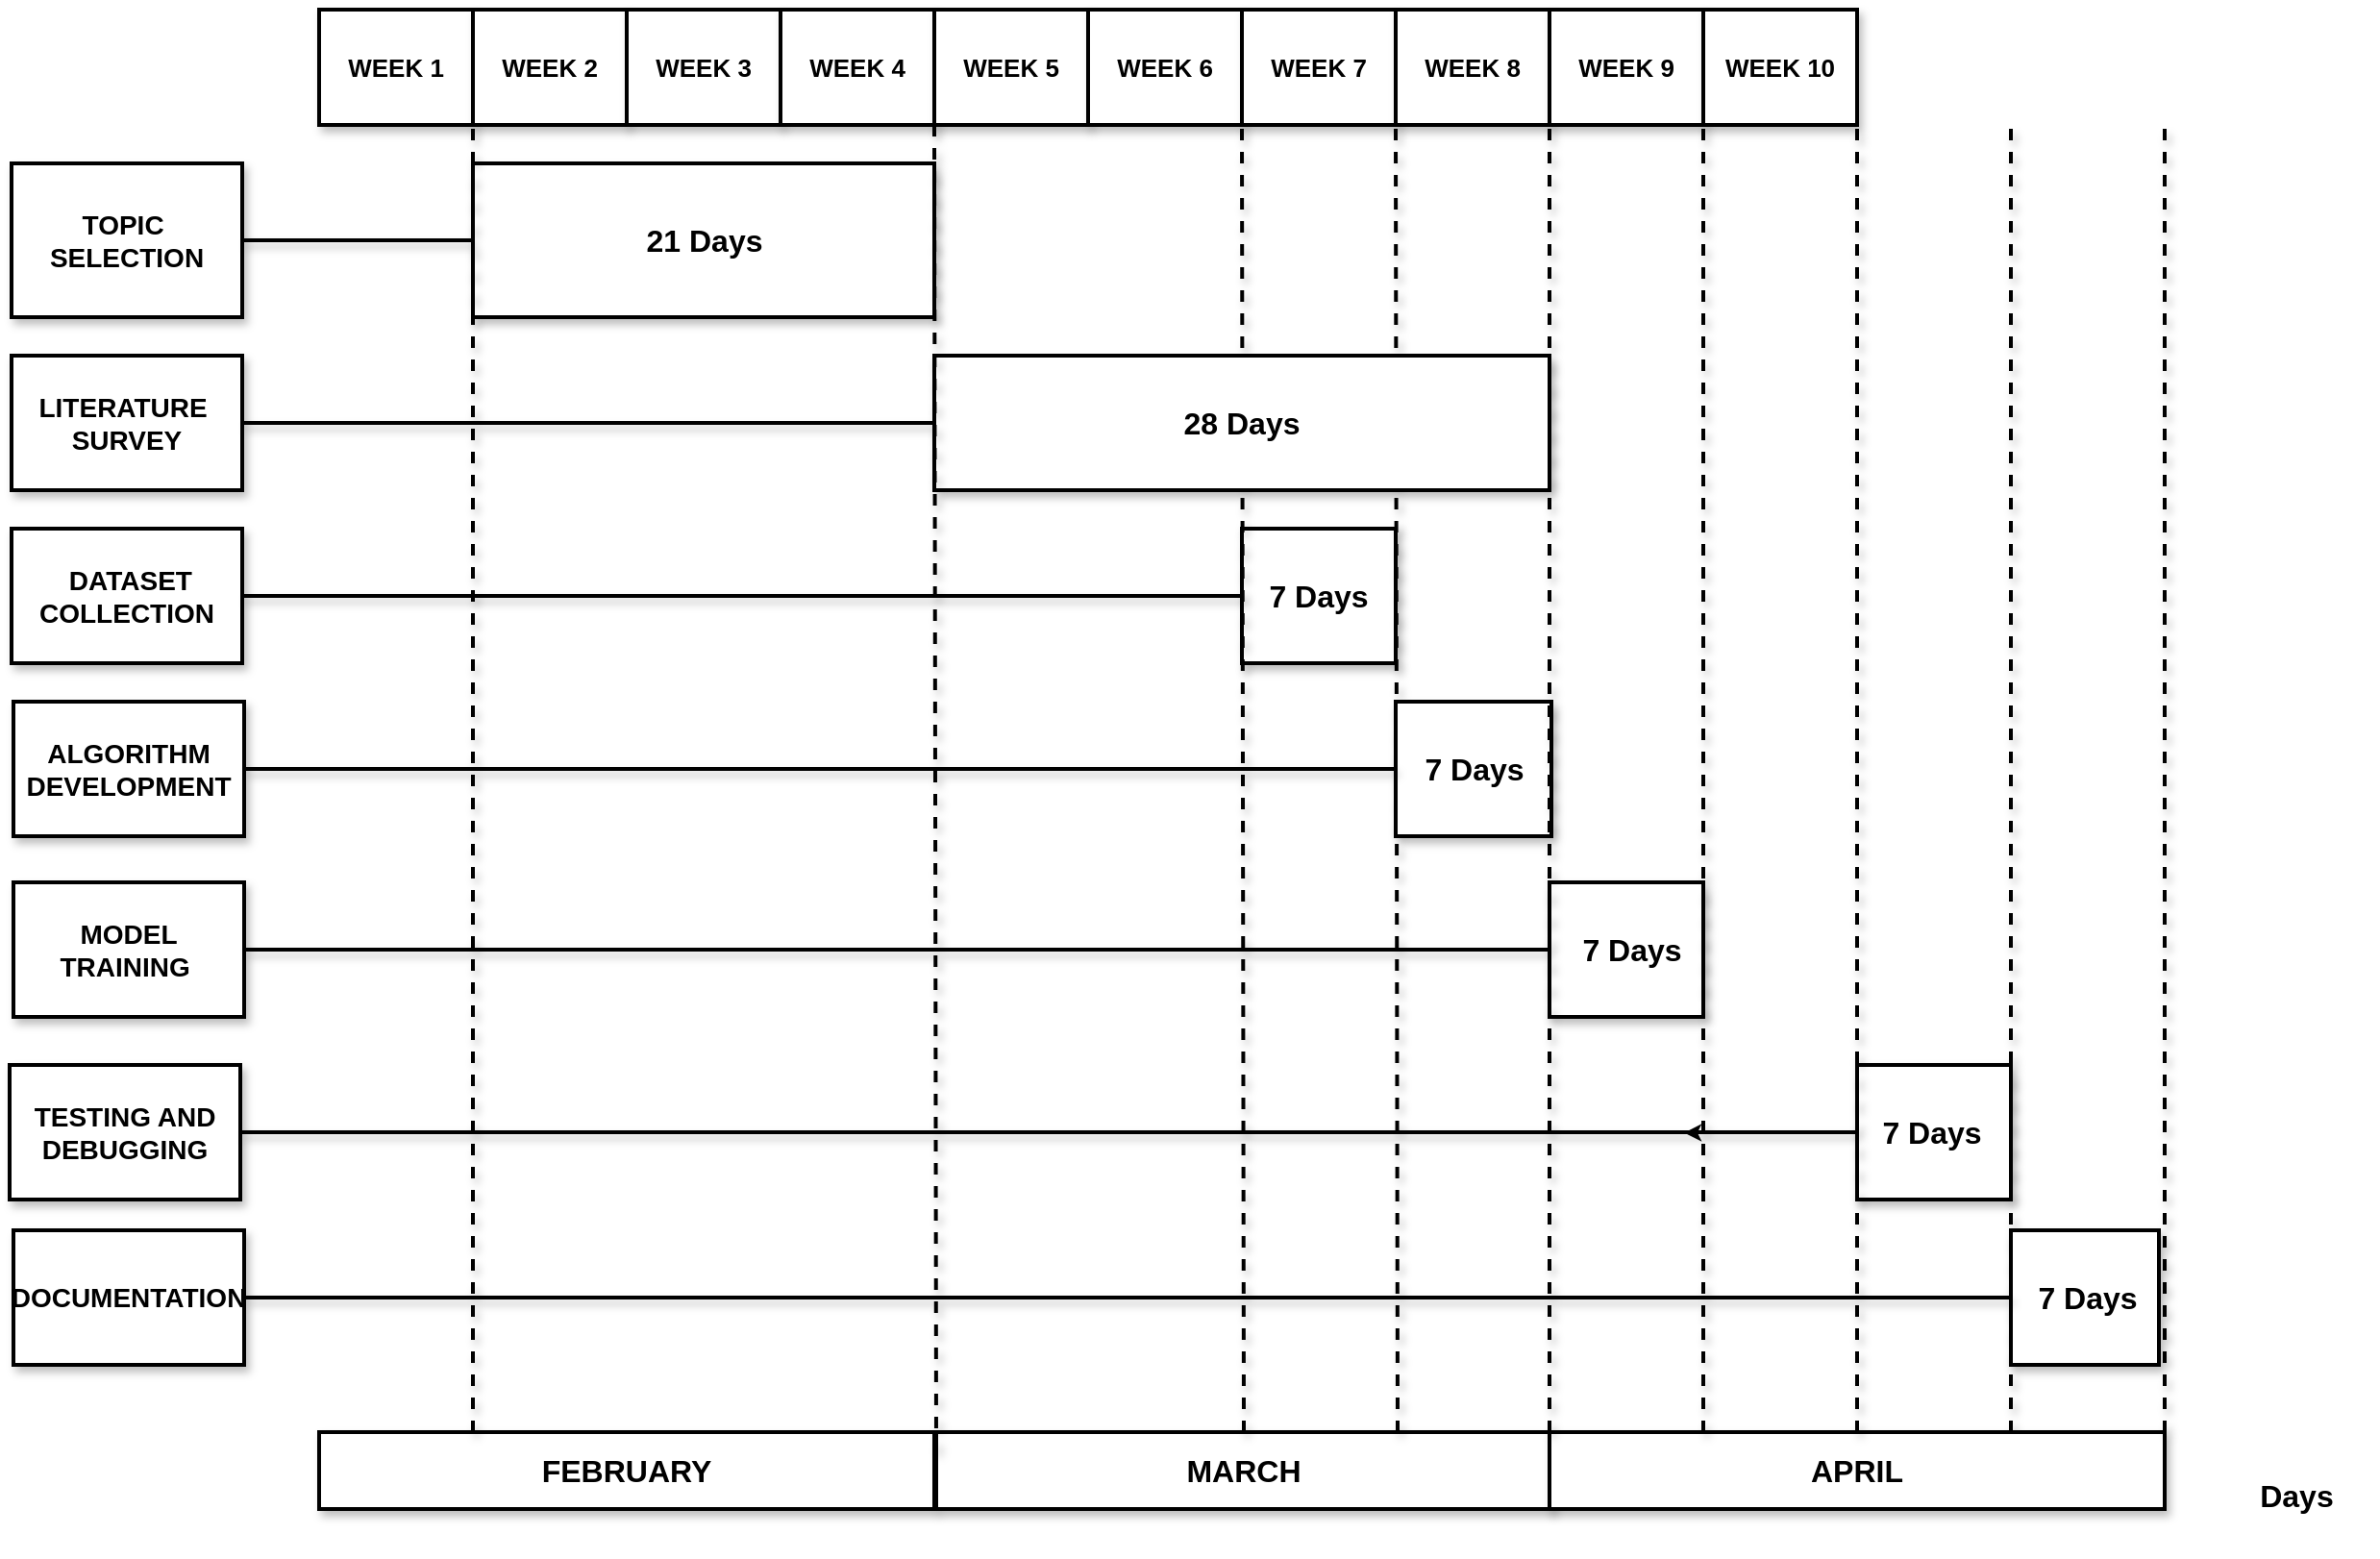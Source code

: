 <mxfile version="24.0.1" type="device" pages="2">
  <diagram name="Page-1" id="XlvtgbyDahoSb3CSAquf">
    <mxGraphModel dx="1050" dy="522" grid="1" gridSize="10" guides="1" tooltips="1" connect="1" arrows="0" fold="1" page="1" pageScale="1" pageWidth="850" pageHeight="1100" math="0" shadow="0">
      <root>
        <mxCell id="0" />
        <mxCell id="1" parent="0" />
        <mxCell id="PKj-x0mrQdb3axZJa0hV-22" value="" style="endArrow=none;dashed=1;html=1;rounded=0;entryX=0;entryY=1;entryDx=0;entryDy=0;fontStyle=1;fontSize=16;shadow=1;strokeWidth=2;exitX=0.75;exitY=0;exitDx=0;exitDy=0;" parent="1" source="nRG68s6rUzyQYK_MIIgg-28" edge="1">
          <mxGeometry width="50" height="50" relative="1" as="geometry">
            <mxPoint x="1080" y="1080" as="sourcePoint" />
            <mxPoint x="1080.0" y="240" as="targetPoint" />
          </mxGeometry>
        </mxCell>
        <mxCell id="nRG68s6rUzyQYK_MIIgg-1" value="" style="rounded=0;whiteSpace=wrap;html=1;fontStyle=1;fontSize=14;shadow=1;strokeWidth=2;" parent="1" vertex="1">
          <mxGeometry x="40" y="260" width="120" height="80" as="geometry" />
        </mxCell>
        <mxCell id="nRG68s6rUzyQYK_MIIgg-2" value="&lt;span style=&quot;font-size: 14px;&quot;&gt;TOPIC&amp;nbsp;&lt;br style=&quot;border-color: var(--border-color); font-size: 14px;&quot;&gt;SELECTION&lt;br style=&quot;font-size: 14px;&quot;&gt;&lt;/span&gt;" style="text;html=1;strokeColor=none;fillColor=none;align=center;verticalAlign=middle;whiteSpace=wrap;rounded=0;fontStyle=1;fontSize=14;shadow=1;strokeWidth=2;" parent="1" vertex="1">
          <mxGeometry x="70" y="285" width="60" height="30" as="geometry" />
        </mxCell>
        <mxCell id="nRG68s6rUzyQYK_MIIgg-3" value="LITERATURE&amp;nbsp;&lt;br style=&quot;border-color: var(--border-color); font-size: 14px;&quot;&gt;SURVEY" style="rounded=0;whiteSpace=wrap;html=1;fontStyle=1;fontSize=14;shadow=1;strokeWidth=2;" parent="1" vertex="1">
          <mxGeometry x="40" y="360" width="120" height="70" as="geometry" />
        </mxCell>
        <mxCell id="nRG68s6rUzyQYK_MIIgg-5" value="&amp;nbsp;DATASET COLLECTION" style="rounded=0;whiteSpace=wrap;html=1;fontStyle=1;fontSize=14;shadow=1;strokeWidth=2;" parent="1" vertex="1">
          <mxGeometry x="40" y="450" width="120" height="70" as="geometry" />
        </mxCell>
        <mxCell id="nRG68s6rUzyQYK_MIIgg-11" value="" style="rounded=0;whiteSpace=wrap;html=1;fontStyle=1;fontSize=16;shadow=1;strokeWidth=2;" parent="1" vertex="1">
          <mxGeometry x="200" y="920" width="320" height="40" as="geometry" />
        </mxCell>
        <mxCell id="nRG68s6rUzyQYK_MIIgg-12" value="" style="rounded=0;whiteSpace=wrap;html=1;fontStyle=1;fontSize=16;shadow=1;strokeWidth=2;" parent="1" vertex="1">
          <mxGeometry x="200" y="180" width="80" height="60" as="geometry" />
        </mxCell>
        <mxCell id="nRG68s6rUzyQYK_MIIgg-15" value="FEBRUARY" style="text;html=1;strokeColor=none;fillColor=none;align=center;verticalAlign=middle;whiteSpace=wrap;rounded=0;fontStyle=1;fontSize=16;shadow=1;strokeWidth=2;" parent="1" vertex="1">
          <mxGeometry x="330" y="925" width="60" height="30" as="geometry" />
        </mxCell>
        <mxCell id="nRG68s6rUzyQYK_MIIgg-16" value="" style="rounded=0;whiteSpace=wrap;html=1;fontStyle=1;fontSize=16;shadow=1;strokeWidth=2;" parent="1" vertex="1">
          <mxGeometry x="280.0" y="180" width="80" height="60" as="geometry" />
        </mxCell>
        <mxCell id="nRG68s6rUzyQYK_MIIgg-17" value="" style="rounded=0;whiteSpace=wrap;html=1;fontStyle=1;fontSize=16;shadow=1;strokeWidth=2;" parent="1" vertex="1">
          <mxGeometry x="360.0" y="180" width="80" height="60" as="geometry" />
        </mxCell>
        <mxCell id="nRG68s6rUzyQYK_MIIgg-18" value="" style="rounded=0;whiteSpace=wrap;html=1;fontStyle=1;fontSize=16;shadow=1;strokeWidth=2;" parent="1" vertex="1">
          <mxGeometry x="440.0" y="180" width="80" height="60" as="geometry" />
        </mxCell>
        <mxCell id="nRG68s6rUzyQYK_MIIgg-19" value="WEEK 1" style="text;html=1;strokeColor=none;fillColor=none;align=center;verticalAlign=middle;whiteSpace=wrap;rounded=0;fontStyle=1;fontSize=13;shadow=1;strokeWidth=2;" parent="1" vertex="1">
          <mxGeometry x="210" y="195" width="60" height="30" as="geometry" />
        </mxCell>
        <mxCell id="nRG68s6rUzyQYK_MIIgg-20" value="WEEK 2" style="text;html=1;strokeColor=none;fillColor=none;align=center;verticalAlign=middle;whiteSpace=wrap;rounded=0;fontStyle=1;fontSize=13;shadow=1;strokeWidth=2;" parent="1" vertex="1">
          <mxGeometry x="290.0" y="195" width="60" height="30" as="geometry" />
        </mxCell>
        <mxCell id="nRG68s6rUzyQYK_MIIgg-21" value="WEEK 3" style="text;html=1;strokeColor=none;fillColor=none;align=center;verticalAlign=middle;whiteSpace=wrap;rounded=0;fontStyle=1;fontSize=13;shadow=1;strokeWidth=2;" parent="1" vertex="1">
          <mxGeometry x="370.0" y="195" width="60" height="30" as="geometry" />
        </mxCell>
        <mxCell id="nRG68s6rUzyQYK_MIIgg-22" value="WEEK 4" style="text;html=1;strokeColor=none;fillColor=none;align=center;verticalAlign=middle;whiteSpace=wrap;rounded=0;fontStyle=1;fontSize=13;shadow=1;strokeWidth=2;" parent="1" vertex="1">
          <mxGeometry x="450.0" y="195" width="60" height="30" as="geometry" />
        </mxCell>
        <mxCell id="nRG68s6rUzyQYK_MIIgg-25" value="" style="rounded=0;whiteSpace=wrap;html=1;fontStyle=1;fontSize=16;shadow=1;strokeWidth=2;" parent="1" vertex="1">
          <mxGeometry x="280" y="260" width="240" height="80" as="geometry" />
        </mxCell>
        <mxCell id="nRG68s6rUzyQYK_MIIgg-26" value="&lt;span style=&quot;font-size: 16px;&quot;&gt;21 Days&lt;/span&gt;" style="text;html=1;strokeColor=none;fillColor=none;align=center;verticalAlign=middle;whiteSpace=wrap;rounded=0;fontStyle=1;fontSize=16;shadow=1;strokeWidth=2;" parent="1" vertex="1">
          <mxGeometry x="360" y="285" width="81" height="30" as="geometry" />
        </mxCell>
        <mxCell id="nRG68s6rUzyQYK_MIIgg-27" value="MARCH" style="rounded=0;whiteSpace=wrap;html=1;fontStyle=1;fontSize=16;shadow=1;strokeWidth=2;" parent="1" vertex="1">
          <mxGeometry x="521" y="920" width="320" height="40" as="geometry" />
        </mxCell>
        <mxCell id="nRG68s6rUzyQYK_MIIgg-28" value="APRIL" style="rounded=0;whiteSpace=wrap;html=1;fontStyle=1;fontSize=16;shadow=1;strokeWidth=2;" parent="1" vertex="1">
          <mxGeometry x="840" y="920" width="320" height="40" as="geometry" />
        </mxCell>
        <mxCell id="nRG68s6rUzyQYK_MIIgg-30" value="" style="rounded=0;whiteSpace=wrap;html=1;fontStyle=1;fontSize=16;shadow=1;strokeWidth=2;" parent="1" vertex="1">
          <mxGeometry x="520" y="180" width="80" height="60" as="geometry" />
        </mxCell>
        <mxCell id="nRG68s6rUzyQYK_MIIgg-31" value="" style="rounded=0;whiteSpace=wrap;html=1;fontStyle=1;fontSize=16;shadow=1;strokeWidth=2;" parent="1" vertex="1">
          <mxGeometry x="600" y="180" width="80" height="60" as="geometry" />
        </mxCell>
        <mxCell id="nRG68s6rUzyQYK_MIIgg-32" value="" style="rounded=0;whiteSpace=wrap;html=1;fontStyle=1;fontSize=16;shadow=1;strokeWidth=2;" parent="1" vertex="1">
          <mxGeometry x="680" y="180" width="80" height="60" as="geometry" />
        </mxCell>
        <mxCell id="nRG68s6rUzyQYK_MIIgg-33" value="" style="rounded=0;whiteSpace=wrap;html=1;fontStyle=1;fontSize=16;shadow=1;strokeWidth=2;" parent="1" vertex="1">
          <mxGeometry x="760" y="180" width="80" height="60" as="geometry" />
        </mxCell>
        <mxCell id="nRG68s6rUzyQYK_MIIgg-34" value="" style="rounded=0;whiteSpace=wrap;html=1;fontStyle=1;fontSize=16;shadow=1;strokeWidth=2;" parent="1" vertex="1">
          <mxGeometry x="840" y="180" width="80" height="60" as="geometry" />
        </mxCell>
        <mxCell id="nRG68s6rUzyQYK_MIIgg-35" value="" style="rounded=0;whiteSpace=wrap;html=1;fontStyle=1;fontSize=16;shadow=1;strokeWidth=2;" parent="1" vertex="1">
          <mxGeometry x="920" y="180" width="80" height="60" as="geometry" />
        </mxCell>
        <mxCell id="nRG68s6rUzyQYK_MIIgg-46" value="" style="rounded=0;whiteSpace=wrap;html=1;fontStyle=1;fontSize=16;shadow=1;strokeWidth=2;" parent="1" vertex="1">
          <mxGeometry x="680" y="450" width="80" height="70" as="geometry" />
        </mxCell>
        <mxCell id="nRG68s6rUzyQYK_MIIgg-48" value="WEEK 5" style="text;html=1;strokeColor=none;fillColor=none;align=center;verticalAlign=middle;whiteSpace=wrap;rounded=0;fontStyle=1;fontSize=13;shadow=1;strokeWidth=2;" parent="1" vertex="1">
          <mxGeometry x="530.0" y="195" width="60" height="30" as="geometry" />
        </mxCell>
        <mxCell id="nRG68s6rUzyQYK_MIIgg-49" value="WEEK 6" style="text;html=1;strokeColor=none;fillColor=none;align=center;verticalAlign=middle;whiteSpace=wrap;rounded=0;fontStyle=1;fontSize=13;shadow=1;strokeWidth=2;" parent="1" vertex="1">
          <mxGeometry x="610.0" y="195" width="60" height="30" as="geometry" />
        </mxCell>
        <mxCell id="nRG68s6rUzyQYK_MIIgg-50" value="WEEK 7" style="text;html=1;strokeColor=none;fillColor=none;align=center;verticalAlign=middle;whiteSpace=wrap;rounded=0;fontStyle=1;fontSize=13;shadow=1;strokeWidth=2;" parent="1" vertex="1">
          <mxGeometry x="690.0" y="195" width="60" height="30" as="geometry" />
        </mxCell>
        <mxCell id="nRG68s6rUzyQYK_MIIgg-51" value="WEEK 8" style="text;html=1;strokeColor=none;fillColor=none;align=center;verticalAlign=middle;whiteSpace=wrap;rounded=0;fontStyle=1;fontSize=13;shadow=1;strokeWidth=2;" parent="1" vertex="1">
          <mxGeometry x="770.0" y="195" width="60" height="30" as="geometry" />
        </mxCell>
        <mxCell id="nRG68s6rUzyQYK_MIIgg-52" value="WEEK 9" style="text;html=1;strokeColor=none;fillColor=none;align=center;verticalAlign=middle;whiteSpace=wrap;rounded=0;fontStyle=1;fontSize=13;shadow=1;strokeWidth=2;" parent="1" vertex="1">
          <mxGeometry x="850.0" y="195" width="60" height="30" as="geometry" />
        </mxCell>
        <mxCell id="nRG68s6rUzyQYK_MIIgg-53" value="WEEK 10" style="text;html=1;strokeColor=none;fillColor=none;align=center;verticalAlign=middle;whiteSpace=wrap;rounded=0;fontStyle=1;fontSize=13;shadow=1;strokeWidth=2;" parent="1" vertex="1">
          <mxGeometry x="930.0" y="195" width="60" height="30" as="geometry" />
        </mxCell>
        <mxCell id="nRG68s6rUzyQYK_MIIgg-66" value="" style="endArrow=none;dashed=1;html=1;rounded=0;entryX=0;entryY=1;entryDx=0;entryDy=0;fontStyle=1;fontSize=16;shadow=1;exitX=0.75;exitY=0;exitDx=0;exitDy=0;strokeWidth=2;" parent="1" source="nRG68s6rUzyQYK_MIIgg-27" edge="1">
          <mxGeometry width="50" height="50" relative="1" as="geometry">
            <mxPoint x="760" y="560" as="sourcePoint" />
            <mxPoint x="760" y="240" as="targetPoint" />
          </mxGeometry>
        </mxCell>
        <mxCell id="nRG68s6rUzyQYK_MIIgg-69" value="" style="endArrow=none;html=1;rounded=0;exitX=1;exitY=0.5;exitDx=0;exitDy=0;entryX=0;entryY=0.5;entryDx=0;entryDy=0;fontStyle=1;fontSize=16;shadow=1;strokeWidth=2;" parent="1" source="nRG68s6rUzyQYK_MIIgg-1" target="nRG68s6rUzyQYK_MIIgg-25" edge="1">
          <mxGeometry width="50" height="50" relative="1" as="geometry">
            <mxPoint x="740" y="580" as="sourcePoint" />
            <mxPoint x="790" y="530" as="targetPoint" />
          </mxGeometry>
        </mxCell>
        <mxCell id="nRG68s6rUzyQYK_MIIgg-70" value="" style="endArrow=none;html=1;rounded=0;exitX=1;exitY=0.5;exitDx=0;exitDy=0;entryX=0;entryY=0.5;entryDx=0;entryDy=0;fontStyle=1;fontSize=16;shadow=1;strokeWidth=2;" parent="1" source="nRG68s6rUzyQYK_MIIgg-3" target="nRG68s6rUzyQYK_MIIgg-45" edge="1">
          <mxGeometry width="50" height="50" relative="1" as="geometry">
            <mxPoint x="740" y="580" as="sourcePoint" />
            <mxPoint x="790" y="530" as="targetPoint" />
          </mxGeometry>
        </mxCell>
        <mxCell id="nRG68s6rUzyQYK_MIIgg-71" value="" style="endArrow=none;html=1;rounded=0;exitX=1;exitY=0.5;exitDx=0;exitDy=0;fontStyle=1;fontSize=16;shadow=1;strokeWidth=2;" parent="1" source="nRG68s6rUzyQYK_MIIgg-5" target="nRG68s6rUzyQYK_MIIgg-46" edge="1">
          <mxGeometry width="50" height="50" relative="1" as="geometry">
            <mxPoint x="380" y="630" as="sourcePoint" />
            <mxPoint x="430" y="580" as="targetPoint" />
          </mxGeometry>
        </mxCell>
        <mxCell id="nRG68s6rUzyQYK_MIIgg-78" value="&lt;span style=&quot;font-size: 16px;&quot;&gt;21 Days&lt;/span&gt;" style="text;html=1;strokeColor=none;fillColor=none;align=center;verticalAlign=middle;whiteSpace=wrap;rounded=0;fontStyle=1;fontSize=16;shadow=1;strokeWidth=2;" parent="1" vertex="1">
          <mxGeometry x="641.5" y="370" width="77" height="50" as="geometry" />
        </mxCell>
        <mxCell id="nRG68s6rUzyQYK_MIIgg-79" value="&lt;span style=&quot;font-size: 16px;&quot;&gt;7 Days&lt;/span&gt;" style="text;html=1;strokeColor=none;fillColor=none;align=center;verticalAlign=middle;whiteSpace=wrap;rounded=0;fontStyle=1;fontSize=16;shadow=1;strokeWidth=2;" parent="1" vertex="1">
          <mxGeometry x="674.5" y="470" width="90" height="30" as="geometry" />
        </mxCell>
        <mxCell id="nRG68s6rUzyQYK_MIIgg-92" value="" style="endArrow=none;dashed=1;html=1;rounded=0;entryX=0;entryY=1;entryDx=0;entryDy=0;fontStyle=1;fontSize=16;shadow=1;strokeWidth=2;" parent="1" edge="1">
          <mxGeometry width="50" height="50" relative="1" as="geometry">
            <mxPoint x="1160" y="920" as="sourcePoint" />
            <mxPoint x="1160" y="240" as="targetPoint" />
          </mxGeometry>
        </mxCell>
        <mxCell id="nRG68s6rUzyQYK_MIIgg-93" value="" style="endArrow=none;dashed=1;html=1;rounded=0;entryX=0;entryY=1;entryDx=0;entryDy=0;fontStyle=1;fontSize=16;shadow=1;exitX=0.25;exitY=0;exitDx=0;exitDy=0;strokeWidth=2;" parent="1" source="nRG68s6rUzyQYK_MIIgg-11" edge="1">
          <mxGeometry width="50" height="50" relative="1" as="geometry">
            <mxPoint x="280" y="560" as="sourcePoint" />
            <mxPoint x="280" y="240" as="targetPoint" />
          </mxGeometry>
        </mxCell>
        <mxCell id="bfoRQ5PlQPEFTZ_pfbjN-5" value="ALGORITHM&lt;br&gt;DEVELOPMENT" style="rounded=0;whiteSpace=wrap;html=1;fontStyle=1;fontSize=14;shadow=1;strokeWidth=2;" parent="1" vertex="1">
          <mxGeometry x="41" y="540" width="120" height="70" as="geometry" />
        </mxCell>
        <mxCell id="bfoRQ5PlQPEFTZ_pfbjN-6" value="" style="rounded=0;whiteSpace=wrap;html=1;fontStyle=1;fontSize=16;shadow=1;strokeWidth=2;" parent="1" vertex="1">
          <mxGeometry x="760" y="540" width="81" height="70" as="geometry" />
        </mxCell>
        <mxCell id="bfoRQ5PlQPEFTZ_pfbjN-7" value="" style="endArrow=none;html=1;rounded=0;exitX=1;exitY=0.5;exitDx=0;exitDy=0;fontStyle=1;fontSize=16;shadow=1;strokeWidth=2;" parent="1" source="bfoRQ5PlQPEFTZ_pfbjN-5" target="bfoRQ5PlQPEFTZ_pfbjN-6" edge="1">
          <mxGeometry width="50" height="50" relative="1" as="geometry">
            <mxPoint x="381" y="720" as="sourcePoint" />
            <mxPoint x="431" y="670" as="targetPoint" />
          </mxGeometry>
        </mxCell>
        <mxCell id="bfoRQ5PlQPEFTZ_pfbjN-8" value="&lt;span style=&quot;font-size: 16px;&quot;&gt;7 Days&lt;/span&gt;" style="text;html=1;strokeColor=none;fillColor=none;align=center;verticalAlign=middle;whiteSpace=wrap;rounded=0;fontStyle=1;fontSize=16;shadow=1;strokeWidth=2;" parent="1" vertex="1">
          <mxGeometry x="755.5" y="560" width="90" height="30" as="geometry" />
        </mxCell>
        <mxCell id="bfoRQ5PlQPEFTZ_pfbjN-9" value="MODEL&lt;br&gt;TRAINING&amp;nbsp;" style="rounded=0;whiteSpace=wrap;html=1;fontStyle=1;fontSize=14;shadow=1;strokeWidth=2;" parent="1" vertex="1">
          <mxGeometry x="41" y="634" width="120" height="70" as="geometry" />
        </mxCell>
        <mxCell id="bfoRQ5PlQPEFTZ_pfbjN-10" value="" style="rounded=0;whiteSpace=wrap;html=1;fontStyle=1;fontSize=16;shadow=1;strokeWidth=2;" parent="1" vertex="1">
          <mxGeometry x="840" y="634" width="80" height="70" as="geometry" />
        </mxCell>
        <mxCell id="bfoRQ5PlQPEFTZ_pfbjN-11" value="" style="endArrow=none;html=1;rounded=0;exitX=1;exitY=0.5;exitDx=0;exitDy=0;fontStyle=1;fontSize=16;shadow=1;strokeWidth=2;" parent="1" source="bfoRQ5PlQPEFTZ_pfbjN-9" target="bfoRQ5PlQPEFTZ_pfbjN-10" edge="1">
          <mxGeometry width="50" height="50" relative="1" as="geometry">
            <mxPoint x="381" y="814" as="sourcePoint" />
            <mxPoint x="431" y="764" as="targetPoint" />
          </mxGeometry>
        </mxCell>
        <mxCell id="bfoRQ5PlQPEFTZ_pfbjN-12" value="&lt;span style=&quot;font-size: 16px;&quot;&gt;7 Days&lt;/span&gt;" style="text;html=1;strokeColor=none;fillColor=none;align=center;verticalAlign=middle;whiteSpace=wrap;rounded=0;fontStyle=1;fontSize=16;shadow=1;strokeWidth=2;" parent="1" vertex="1">
          <mxGeometry x="837.5" y="654" width="90" height="30" as="geometry" />
        </mxCell>
        <mxCell id="PKj-x0mrQdb3axZJa0hV-1" value="" style="endArrow=none;dashed=1;html=1;rounded=0;entryX=1;entryY=1;entryDx=0;entryDy=0;fontStyle=1;fontSize=16;shadow=1;exitX=0;exitY=0;exitDx=0;exitDy=0;strokeWidth=2;" parent="1" source="nRG68s6rUzyQYK_MIIgg-28" target="nRG68s6rUzyQYK_MIIgg-33" edge="1">
          <mxGeometry width="50" height="50" relative="1" as="geometry">
            <mxPoint x="770" y="791" as="sourcePoint" />
            <mxPoint x="770" y="250" as="targetPoint" />
          </mxGeometry>
        </mxCell>
        <mxCell id="PKj-x0mrQdb3axZJa0hV-2" value="" style="endArrow=none;dashed=1;html=1;rounded=0;fontStyle=1;fontSize=16;shadow=1;exitX=0.5;exitY=0;exitDx=0;exitDy=0;strokeWidth=2;" parent="1" source="nRG68s6rUzyQYK_MIIgg-27" edge="1">
          <mxGeometry width="50" height="50" relative="1" as="geometry">
            <mxPoint x="770" y="791" as="sourcePoint" />
            <mxPoint x="680" y="240" as="targetPoint" />
          </mxGeometry>
        </mxCell>
        <mxCell id="PKj-x0mrQdb3axZJa0hV-6" value="&lt;span style=&quot;font-size: 16px;&quot;&gt;&amp;nbsp;Days&lt;/span&gt;" style="text;html=1;strokeColor=none;fillColor=none;align=center;verticalAlign=middle;whiteSpace=wrap;rounded=0;fontStyle=1;fontSize=16;shadow=1;strokeWidth=2;" parent="1" vertex="1">
          <mxGeometry x="1188" y="928" width="77" height="50" as="geometry" />
        </mxCell>
        <mxCell id="PKj-x0mrQdb3axZJa0hV-7" value="TESTING AND DEBUGGING" style="rounded=0;whiteSpace=wrap;html=1;fontStyle=1;fontSize=14;shadow=1;strokeWidth=2;" parent="1" vertex="1">
          <mxGeometry x="39" y="729" width="120" height="70" as="geometry" />
        </mxCell>
        <mxCell id="PKj-x0mrQdb3axZJa0hV-8" value="" style="rounded=0;whiteSpace=wrap;html=1;fontStyle=1;fontSize=16;shadow=1;strokeWidth=2;" parent="1" vertex="1">
          <mxGeometry x="1000" y="729" width="80" height="70" as="geometry" />
        </mxCell>
        <mxCell id="PKj-x0mrQdb3axZJa0hV-9" value="" style="endArrow=none;html=1;rounded=0;exitX=1;exitY=0.5;exitDx=0;exitDy=0;fontStyle=1;fontSize=16;shadow=1;strokeWidth=2;" parent="1" source="PKj-x0mrQdb3axZJa0hV-7" target="PKj-x0mrQdb3axZJa0hV-8" edge="1">
          <mxGeometry width="50" height="50" relative="1" as="geometry">
            <mxPoint x="379" y="909" as="sourcePoint" />
            <mxPoint x="429" y="859" as="targetPoint" />
          </mxGeometry>
        </mxCell>
        <mxCell id="2OuSJLI_iLWcQQiQH4mn-1" style="edgeStyle=orthogonalEdgeStyle;rounded=0;orthogonalLoop=1;jettySize=auto;html=1;exitX=0;exitY=0.5;exitDx=0;exitDy=0;" parent="1" source="PKj-x0mrQdb3axZJa0hV-10" edge="1">
          <mxGeometry relative="1" as="geometry">
            <mxPoint x="910" y="764.308" as="targetPoint" />
          </mxGeometry>
        </mxCell>
        <mxCell id="PKj-x0mrQdb3axZJa0hV-10" value="&lt;span style=&quot;font-size: 16px;&quot;&gt;7 Days&lt;/span&gt;" style="text;html=1;strokeColor=none;fillColor=none;align=center;verticalAlign=middle;whiteSpace=wrap;rounded=0;fontStyle=1;fontSize=16;shadow=1;strokeWidth=2;" parent="1" vertex="1">
          <mxGeometry x="993.5" y="749" width="90" height="30" as="geometry" />
        </mxCell>
        <mxCell id="PKj-x0mrQdb3axZJa0hV-11" value="DOCUMENTATION" style="rounded=0;whiteSpace=wrap;html=1;fontStyle=1;fontSize=14;shadow=1;strokeWidth=2;" parent="1" vertex="1">
          <mxGeometry x="41" y="815" width="120" height="70" as="geometry" />
        </mxCell>
        <mxCell id="PKj-x0mrQdb3axZJa0hV-12" value="" style="rounded=0;whiteSpace=wrap;html=1;fontStyle=1;fontSize=16;shadow=1;strokeWidth=2;" parent="1" vertex="1">
          <mxGeometry x="1080" y="815" width="77" height="70" as="geometry" />
        </mxCell>
        <mxCell id="PKj-x0mrQdb3axZJa0hV-13" value="" style="endArrow=none;html=1;rounded=0;exitX=1;exitY=0.5;exitDx=0;exitDy=0;fontStyle=1;fontSize=16;shadow=1;strokeWidth=2;" parent="1" source="PKj-x0mrQdb3axZJa0hV-11" target="PKj-x0mrQdb3axZJa0hV-12" edge="1">
          <mxGeometry width="50" height="50" relative="1" as="geometry">
            <mxPoint x="381" y="995" as="sourcePoint" />
            <mxPoint x="431" y="945" as="targetPoint" />
          </mxGeometry>
        </mxCell>
        <mxCell id="PKj-x0mrQdb3axZJa0hV-14" value="&lt;span style=&quot;font-size: 16px;&quot;&gt;7 Days&lt;/span&gt;" style="text;html=1;strokeColor=none;fillColor=none;align=center;verticalAlign=middle;whiteSpace=wrap;rounded=0;fontStyle=1;fontSize=16;shadow=1;strokeWidth=2;" parent="1" vertex="1">
          <mxGeometry x="1074.5" y="835" width="90" height="30" as="geometry" />
        </mxCell>
        <mxCell id="PKj-x0mrQdb3axZJa0hV-19" value="" style="endArrow=none;dashed=1;html=1;rounded=0;entryX=1;entryY=1;entryDx=0;entryDy=0;fontStyle=1;fontSize=16;shadow=1;exitX=0.25;exitY=0;exitDx=0;exitDy=0;strokeWidth=2;" parent="1" source="nRG68s6rUzyQYK_MIIgg-28" target="nRG68s6rUzyQYK_MIIgg-34" edge="1">
          <mxGeometry width="50" height="50" relative="1" as="geometry">
            <mxPoint x="850" y="1093" as="sourcePoint" />
            <mxPoint x="850" y="250" as="targetPoint" />
          </mxGeometry>
        </mxCell>
        <mxCell id="PKj-x0mrQdb3axZJa0hV-20" value="" style="endArrow=none;dashed=1;html=1;rounded=0;entryX=1;entryY=1;entryDx=0;entryDy=0;fontStyle=1;fontSize=16;shadow=1;strokeWidth=2;exitX=0.5;exitY=0;exitDx=0;exitDy=0;" parent="1" source="nRG68s6rUzyQYK_MIIgg-28" target="nRG68s6rUzyQYK_MIIgg-35" edge="1">
          <mxGeometry width="50" height="50" relative="1" as="geometry">
            <mxPoint x="1000" y="870" as="sourcePoint" />
            <mxPoint x="860" y="260" as="targetPoint" />
            <Array as="points">
              <mxPoint x="1000" y="830" />
            </Array>
          </mxGeometry>
        </mxCell>
        <mxCell id="nRG68s6rUzyQYK_MIIgg-45" value="28 Days" style="rounded=0;whiteSpace=wrap;html=1;fontStyle=1;fontSize=16;shadow=1;strokeWidth=2;" parent="1" vertex="1">
          <mxGeometry x="520" y="360" width="320" height="70" as="geometry" />
        </mxCell>
        <mxCell id="PKj-x0mrQdb3axZJa0hV-23" value="" style="endArrow=none;dashed=1;html=1;rounded=0;fontStyle=1;fontSize=16;shadow=1;exitX=0;exitY=0.25;exitDx=0;exitDy=0;entryX=0;entryY=1;entryDx=0;entryDy=0;strokeWidth=2;" parent="1" source="nRG68s6rUzyQYK_MIIgg-27" target="nRG68s6rUzyQYK_MIIgg-30" edge="1">
          <mxGeometry width="50" height="50" relative="1" as="geometry">
            <mxPoint x="690" y="1093" as="sourcePoint" />
            <mxPoint x="690" y="250" as="targetPoint" />
          </mxGeometry>
        </mxCell>
      </root>
    </mxGraphModel>
  </diagram>
  <diagram id="pp2uPzFOZtReLgX1TJuP" name="Page-2">
    <mxGraphModel dx="1050" dy="522" grid="1" gridSize="10" guides="1" tooltips="1" connect="1" arrows="1" fold="1" page="1" pageScale="1" pageWidth="850" pageHeight="1100" math="0" shadow="0">
      <root>
        <mxCell id="0" />
        <mxCell id="1" parent="0" />
        <mxCell id="ctoXWj7uKZLzlPRft05r-2" style="edgeStyle=orthogonalEdgeStyle;rounded=0;orthogonalLoop=1;jettySize=auto;html=1;exitX=1;exitY=0.5;exitDx=0;exitDy=0;" edge="1" parent="1" source="SmhYAxJWV6O7A0enZI1u-4">
          <mxGeometry relative="1" as="geometry">
            <mxPoint x="200" y="295" as="targetPoint" />
          </mxGeometry>
        </mxCell>
        <mxCell id="SmhYAxJWV6O7A0enZI1u-4" value="&#xa;&lt;span style=&quot;color: rgb(0, 0, 0); font-family: Helvetica; font-size: 14px; font-style: normal; font-variant-ligatures: normal; font-variant-caps: normal; font-weight: 700; letter-spacing: normal; orphans: 2; text-align: center; text-indent: 0px; text-transform: none; widows: 2; word-spacing: 0px; -webkit-text-stroke-width: 0px; background-color: rgb(251, 251, 251); text-decoration-thickness: initial; text-decoration-style: initial; text-decoration-color: initial; float: none; display: inline !important;&quot;&gt;LITERATURE&amp;nbsp;&lt;/span&gt;&lt;br style=&quot;border-color: var(--border-color); color: rgb(0, 0, 0); font-family: Helvetica; font-size: 14px; font-style: normal; font-variant-ligatures: normal; font-variant-caps: normal; font-weight: 700; letter-spacing: normal; orphans: 2; text-align: center; text-indent: 0px; text-transform: none; widows: 2; word-spacing: 0px; -webkit-text-stroke-width: 0px; background-color: rgb(251, 251, 251); text-decoration-thickness: initial; text-decoration-style: initial; text-decoration-color: initial;&quot;&gt;&lt;span style=&quot;color: rgb(0, 0, 0); font-family: Helvetica; font-size: 14px; font-style: normal; font-variant-ligatures: normal; font-variant-caps: normal; font-weight: 700; letter-spacing: normal; orphans: 2; text-align: center; text-indent: 0px; text-transform: none; widows: 2; word-spacing: 0px; -webkit-text-stroke-width: 0px; background-color: rgb(251, 251, 251); text-decoration-thickness: initial; text-decoration-style: initial; text-decoration-color: initial; float: none; display: inline !important;&quot;&gt;SURVEY&lt;/span&gt;&#xa;&#xa;" style="rounded=0;whiteSpace=wrap;html=1;fontStyle=1;fontSize=14;shadow=1;strokeWidth=2;" parent="1" vertex="1">
          <mxGeometry x="39" y="260" width="120" height="70" as="geometry" />
        </mxCell>
        <mxCell id="SmhYAxJWV6O7A0enZI1u-5" value="SYSTEM DESIGN" style="rounded=0;whiteSpace=wrap;html=1;fontStyle=1;fontSize=14;shadow=1;strokeWidth=2;" parent="1" vertex="1">
          <mxGeometry x="39" y="360" width="120" height="70" as="geometry" />
        </mxCell>
        <mxCell id="SmhYAxJWV6O7A0enZI1u-6" value="FEBRUARY" style="rounded=0;whiteSpace=wrap;html=1;fontStyle=1;fontSize=16;shadow=1;strokeWidth=2;" parent="1" vertex="1">
          <mxGeometry x="200.5" y="760" width="240" height="40" as="geometry" />
        </mxCell>
        <mxCell id="SmhYAxJWV6O7A0enZI1u-7" value="" style="rounded=0;whiteSpace=wrap;html=1;fontStyle=1;fontSize=16;shadow=1;strokeWidth=2;" parent="1" vertex="1">
          <mxGeometry x="200" y="165" width="80" height="60" as="geometry" />
        </mxCell>
        <mxCell id="SmhYAxJWV6O7A0enZI1u-9" value="" style="rounded=0;whiteSpace=wrap;html=1;fontStyle=1;fontSize=16;shadow=1;strokeWidth=2;" parent="1" vertex="1">
          <mxGeometry x="280.0" y="165" width="80" height="60" as="geometry" />
        </mxCell>
        <mxCell id="SmhYAxJWV6O7A0enZI1u-10" value="" style="rounded=0;whiteSpace=wrap;html=1;fontStyle=1;fontSize=16;shadow=1;strokeWidth=2;" parent="1" vertex="1">
          <mxGeometry x="360.0" y="165" width="80" height="60" as="geometry" />
        </mxCell>
        <mxCell id="SmhYAxJWV6O7A0enZI1u-11" value="" style="rounded=0;whiteSpace=wrap;html=1;fontStyle=1;fontSize=16;shadow=1;strokeWidth=2;" parent="1" vertex="1">
          <mxGeometry x="440.0" y="165" width="80" height="60" as="geometry" />
        </mxCell>
        <mxCell id="SmhYAxJWV6O7A0enZI1u-12" value="WEEK 1" style="text;html=1;strokeColor=none;fillColor=none;align=center;verticalAlign=middle;whiteSpace=wrap;rounded=0;fontStyle=1;fontSize=13;shadow=1;strokeWidth=2;" parent="1" vertex="1">
          <mxGeometry x="210" y="180" width="60" height="30" as="geometry" />
        </mxCell>
        <mxCell id="SmhYAxJWV6O7A0enZI1u-13" value="WEEK 2" style="text;html=1;strokeColor=none;fillColor=none;align=center;verticalAlign=middle;whiteSpace=wrap;rounded=0;fontStyle=1;fontSize=13;shadow=1;strokeWidth=2;" parent="1" vertex="1">
          <mxGeometry x="290.0" y="180" width="60" height="30" as="geometry" />
        </mxCell>
        <mxCell id="SmhYAxJWV6O7A0enZI1u-14" value="WEEK 3" style="text;html=1;strokeColor=none;fillColor=none;align=center;verticalAlign=middle;whiteSpace=wrap;rounded=0;fontStyle=1;fontSize=13;shadow=1;strokeWidth=2;" parent="1" vertex="1">
          <mxGeometry x="370.0" y="180" width="60" height="30" as="geometry" />
        </mxCell>
        <mxCell id="SmhYAxJWV6O7A0enZI1u-15" value="WEEK 4" style="text;html=1;strokeColor=none;fillColor=none;align=center;verticalAlign=middle;whiteSpace=wrap;rounded=0;fontStyle=1;fontSize=13;shadow=1;strokeWidth=2;" parent="1" vertex="1">
          <mxGeometry x="450.0" y="180" width="60" height="30" as="geometry" />
        </mxCell>
        <mxCell id="SmhYAxJWV6O7A0enZI1u-16" value="8 days" style="rounded=0;whiteSpace=wrap;html=1;fontStyle=1;fontSize=16;shadow=1;strokeWidth=2;" parent="1" vertex="1">
          <mxGeometry x="200.5" y="260" width="99.5" height="72.5" as="geometry" />
        </mxCell>
        <mxCell id="SmhYAxJWV6O7A0enZI1u-18" value="MARCH" style="rounded=0;whiteSpace=wrap;html=1;fontStyle=1;fontSize=16;shadow=1;strokeWidth=2;" parent="1" vertex="1">
          <mxGeometry x="440.5" y="760" width="320" height="41" as="geometry" />
        </mxCell>
        <mxCell id="SmhYAxJWV6O7A0enZI1u-19" value="APRIL" style="rounded=0;whiteSpace=wrap;html=1;fontStyle=1;fontSize=16;shadow=1;strokeWidth=2;" parent="1" vertex="1">
          <mxGeometry x="761.95" y="761" width="240" height="40" as="geometry" />
        </mxCell>
        <mxCell id="SmhYAxJWV6O7A0enZI1u-21" value="" style="rounded=0;whiteSpace=wrap;html=1;fontStyle=1;fontSize=16;shadow=1;strokeWidth=2;" parent="1" vertex="1">
          <mxGeometry x="520" y="165" width="80" height="60" as="geometry" />
        </mxCell>
        <mxCell id="SmhYAxJWV6O7A0enZI1u-22" value="" style="rounded=0;whiteSpace=wrap;html=1;fontStyle=1;fontSize=16;shadow=1;strokeWidth=2;" parent="1" vertex="1">
          <mxGeometry x="600" y="165" width="80" height="60" as="geometry" />
        </mxCell>
        <mxCell id="SmhYAxJWV6O7A0enZI1u-23" value="" style="rounded=0;whiteSpace=wrap;html=1;fontStyle=1;fontSize=16;shadow=1;strokeWidth=2;" parent="1" vertex="1">
          <mxGeometry x="680" y="165" width="80" height="60" as="geometry" />
        </mxCell>
        <mxCell id="SmhYAxJWV6O7A0enZI1u-24" value="" style="rounded=0;whiteSpace=wrap;html=1;fontStyle=1;fontSize=16;shadow=1;strokeWidth=2;" parent="1" vertex="1">
          <mxGeometry x="760" y="165" width="80" height="60" as="geometry" />
        </mxCell>
        <mxCell id="SmhYAxJWV6O7A0enZI1u-25" value="" style="rounded=0;whiteSpace=wrap;html=1;fontStyle=1;fontSize=16;shadow=1;strokeWidth=2;" parent="1" vertex="1">
          <mxGeometry x="840" y="165" width="80" height="60" as="geometry" />
        </mxCell>
        <mxCell id="SmhYAxJWV6O7A0enZI1u-26" value="" style="rounded=0;whiteSpace=wrap;html=1;fontStyle=1;fontSize=16;shadow=1;strokeWidth=2;" parent="1" vertex="1">
          <mxGeometry x="920" y="165" width="80" height="60" as="geometry" />
        </mxCell>
        <mxCell id="SmhYAxJWV6O7A0enZI1u-34" value="WEEK 5" style="text;html=1;strokeColor=none;fillColor=none;align=center;verticalAlign=middle;whiteSpace=wrap;rounded=0;fontStyle=1;fontSize=13;shadow=1;strokeWidth=2;" parent="1" vertex="1">
          <mxGeometry x="530.0" y="180" width="60" height="30" as="geometry" />
        </mxCell>
        <mxCell id="SmhYAxJWV6O7A0enZI1u-35" value="WEEK 6" style="text;html=1;strokeColor=none;fillColor=none;align=center;verticalAlign=middle;whiteSpace=wrap;rounded=0;fontStyle=1;fontSize=13;shadow=1;strokeWidth=2;" parent="1" vertex="1">
          <mxGeometry x="610.0" y="180" width="60" height="30" as="geometry" />
        </mxCell>
        <mxCell id="SmhYAxJWV6O7A0enZI1u-36" value="WEEK 7" style="text;html=1;strokeColor=none;fillColor=none;align=center;verticalAlign=middle;whiteSpace=wrap;rounded=0;fontStyle=1;fontSize=13;shadow=1;strokeWidth=2;" parent="1" vertex="1">
          <mxGeometry x="690.0" y="180" width="60" height="30" as="geometry" />
        </mxCell>
        <mxCell id="SmhYAxJWV6O7A0enZI1u-37" value="WEEK 8" style="text;html=1;strokeColor=none;fillColor=none;align=center;verticalAlign=middle;whiteSpace=wrap;rounded=0;fontStyle=1;fontSize=13;shadow=1;strokeWidth=2;" parent="1" vertex="1">
          <mxGeometry x="770.0" y="180" width="60" height="30" as="geometry" />
        </mxCell>
        <mxCell id="SmhYAxJWV6O7A0enZI1u-38" value="WEEK 9" style="text;html=1;strokeColor=none;fillColor=none;align=center;verticalAlign=middle;whiteSpace=wrap;rounded=0;fontStyle=1;fontSize=13;shadow=1;strokeWidth=2;" parent="1" vertex="1">
          <mxGeometry x="850.0" y="180" width="60" height="30" as="geometry" />
        </mxCell>
        <mxCell id="SmhYAxJWV6O7A0enZI1u-39" value="WEEK 10" style="text;html=1;strokeColor=none;fillColor=none;align=center;verticalAlign=middle;whiteSpace=wrap;rounded=0;fontStyle=1;fontSize=13;shadow=1;strokeWidth=2;" parent="1" vertex="1">
          <mxGeometry x="930.0" y="180" width="60" height="30" as="geometry" />
        </mxCell>
        <mxCell id="SmhYAxJWV6O7A0enZI1u-62" value="" style="endArrow=none;dashed=1;html=1;rounded=0;entryX=0;entryY=1;entryDx=0;entryDy=0;fontStyle=1;fontSize=16;shadow=1;strokeWidth=2;" parent="1" target="SmhYAxJWV6O7A0enZI1u-7" edge="1">
          <mxGeometry width="50" height="50" relative="1" as="geometry">
            <mxPoint x="200" y="760" as="sourcePoint" />
            <mxPoint x="280" y="240" as="targetPoint" />
            <Array as="points">
              <mxPoint x="200" y="760" />
            </Array>
          </mxGeometry>
        </mxCell>
        <mxCell id="SmhYAxJWV6O7A0enZI1u-67" value="IMPLEMENTATION" style="rounded=0;whiteSpace=wrap;html=1;fontStyle=1;fontSize=14;shadow=1;strokeWidth=2;" parent="1" vertex="1">
          <mxGeometry x="39" y="460" width="120" height="70" as="geometry" />
        </mxCell>
        <mxCell id="SmhYAxJWV6O7A0enZI1u-69" value="" style="endArrow=none;html=1;rounded=0;exitX=1;exitY=0.5;exitDx=0;exitDy=0;fontStyle=1;fontSize=16;shadow=1;strokeWidth=2;" parent="1" source="SmhYAxJWV6O7A0enZI1u-67" edge="1">
          <mxGeometry width="50" height="50" relative="1" as="geometry">
            <mxPoint x="381" y="723" as="sourcePoint" />
            <mxPoint x="520" y="500" as="targetPoint" />
          </mxGeometry>
        </mxCell>
        <mxCell id="SmhYAxJWV6O7A0enZI1u-74" value="" style="endArrow=none;html=1;rounded=0;exitX=1;exitY=0.5;exitDx=0;exitDy=0;fontStyle=1;fontSize=16;shadow=1;strokeWidth=2;" parent="1" edge="1">
          <mxGeometry width="50" height="50" relative="1" as="geometry">
            <mxPoint x="200.5" y="760" as="sourcePoint" />
            <mxPoint x="1000" y="762" as="targetPoint" />
          </mxGeometry>
        </mxCell>
        <mxCell id="SmhYAxJWV6O7A0enZI1u-76" value="TESTING AND INTEGRATION" style="rounded=0;whiteSpace=wrap;html=1;fontStyle=1;fontSize=14;shadow=1;strokeWidth=2;" parent="1" vertex="1">
          <mxGeometry x="39" y="560" width="120" height="70" as="geometry" />
        </mxCell>
        <mxCell id="SmhYAxJWV6O7A0enZI1u-77" value="7 Days" style="rounded=0;whiteSpace=wrap;html=1;fontStyle=1;fontSize=16;shadow=1;strokeWidth=2;" parent="1" vertex="1">
          <mxGeometry x="921.95" y="660" width="80" height="70" as="geometry" />
        </mxCell>
        <mxCell id="SmhYAxJWV6O7A0enZI1u-78" value="" style="endArrow=none;html=1;rounded=0;exitX=1;exitY=0.5;exitDx=0;exitDy=0;fontStyle=1;fontSize=16;shadow=1;strokeWidth=2;" parent="1" source="SmhYAxJWV6O7A0enZI1u-76" edge="1">
          <mxGeometry width="50" height="50" relative="1" as="geometry">
            <mxPoint x="379" y="818" as="sourcePoint" />
            <mxPoint x="760" y="600" as="targetPoint" />
          </mxGeometry>
        </mxCell>
        <mxCell id="SmhYAxJWV6O7A0enZI1u-80" value="REPORT GENERATION AND PAPER PUBLICATION" style="rounded=0;whiteSpace=wrap;html=1;fontStyle=1;fontSize=14;shadow=1;strokeWidth=2;" parent="1" vertex="1">
          <mxGeometry x="39" y="660" width="120" height="70" as="geometry" />
        </mxCell>
        <mxCell id="SmhYAxJWV6O7A0enZI1u-82" value="" style="endArrow=none;html=1;rounded=0;exitX=1;exitY=0.5;exitDx=0;exitDy=0;fontStyle=1;fontSize=16;shadow=1;strokeWidth=2;entryX=0;entryY=0.5;entryDx=0;entryDy=0;" parent="1" source="SmhYAxJWV6O7A0enZI1u-80" target="SmhYAxJWV6O7A0enZI1u-77" edge="1">
          <mxGeometry width="50" height="50" relative="1" as="geometry">
            <mxPoint x="381" y="904" as="sourcePoint" />
            <mxPoint x="431" y="854" as="targetPoint" />
          </mxGeometry>
        </mxCell>
        <mxCell id="SmhYAxJWV6O7A0enZI1u-86" value="19 days" style="rounded=0;whiteSpace=wrap;html=1;fontStyle=1;fontSize=16;shadow=1;strokeWidth=2;" parent="1" vertex="1">
          <mxGeometry x="300" y="360" width="220" height="70" as="geometry" />
        </mxCell>
        <mxCell id="SmhYAxJWV6O7A0enZI1u-93" value="" style="endArrow=none;html=1;rounded=0;exitX=1;exitY=0.5;exitDx=0;exitDy=0;fontStyle=1;fontSize=16;shadow=1;strokeWidth=2;entryX=0;entryY=0.5;entryDx=0;entryDy=0;" parent="1" source="SmhYAxJWV6O7A0enZI1u-5" target="SmhYAxJWV6O7A0enZI1u-86" edge="1">
          <mxGeometry width="50" height="50" relative="1" as="geometry">
            <mxPoint x="170" y="405" as="sourcePoint" />
            <mxPoint x="360" y="485" as="targetPoint" />
          </mxGeometry>
        </mxCell>
        <mxCell id="SmhYAxJWV6O7A0enZI1u-94" value="14 Days" style="rounded=0;whiteSpace=wrap;html=1;fontStyle=1;fontSize=16;shadow=1;strokeWidth=2;" parent="1" vertex="1">
          <mxGeometry x="760" y="556.5" width="160" height="77" as="geometry" />
        </mxCell>
        <mxCell id="SmhYAxJWV6O7A0enZI1u-90" value="21 days" style="rounded=0;whiteSpace=wrap;html=1;fontStyle=1;fontSize=16;shadow=1;strokeWidth=2;" parent="1" vertex="1">
          <mxGeometry x="520" y="460" width="240" height="70" as="geometry" />
        </mxCell>
        <mxCell id="ayjThcP2Mg4o5Pzxcfqu-25" value="" style="endArrow=none;dashed=1;html=1;rounded=0;entryX=0;entryY=1;entryDx=0;entryDy=0;fontStyle=1;fontSize=16;shadow=1;strokeWidth=2;" parent="1" edge="1">
          <mxGeometry width="50" height="50" relative="1" as="geometry">
            <mxPoint x="300" y="760" as="sourcePoint" />
            <mxPoint x="300" y="225" as="targetPoint" />
          </mxGeometry>
        </mxCell>
        <mxCell id="ayjThcP2Mg4o5Pzxcfqu-27" value="" style="endArrow=none;dashed=1;html=1;rounded=0;entryX=0;entryY=1;entryDx=0;entryDy=0;fontStyle=1;fontSize=16;shadow=1;strokeWidth=2;" parent="1" edge="1">
          <mxGeometry width="50" height="50" relative="1" as="geometry">
            <mxPoint x="520" y="760" as="sourcePoint" />
            <mxPoint x="520" y="220" as="targetPoint" />
          </mxGeometry>
        </mxCell>
        <mxCell id="ayjThcP2Mg4o5Pzxcfqu-29" value="" style="endArrow=none;dashed=1;html=1;rounded=0;entryX=0;entryY=1;entryDx=0;entryDy=0;fontStyle=1;fontSize=16;shadow=1;strokeWidth=2;" parent="1" edge="1">
          <mxGeometry width="50" height="50" relative="1" as="geometry">
            <mxPoint x="760" y="760" as="sourcePoint" />
            <mxPoint x="760" y="220" as="targetPoint" />
          </mxGeometry>
        </mxCell>
        <mxCell id="ayjThcP2Mg4o5Pzxcfqu-30" value="" style="endArrow=none;dashed=1;html=1;rounded=0;entryX=0;entryY=1;entryDx=0;entryDy=0;fontStyle=1;fontSize=16;shadow=1;strokeWidth=2;" parent="1" edge="1">
          <mxGeometry width="50" height="50" relative="1" as="geometry">
            <mxPoint x="920" y="760" as="sourcePoint" />
            <mxPoint x="920.0" y="226" as="targetPoint" />
          </mxGeometry>
        </mxCell>
        <mxCell id="ayjThcP2Mg4o5Pzxcfqu-31" value="" style="endArrow=none;dashed=1;html=1;rounded=0;entryX=0;entryY=1;entryDx=0;entryDy=0;fontStyle=1;fontSize=16;shadow=1;strokeWidth=2;" parent="1" edge="1">
          <mxGeometry width="50" height="50" relative="1" as="geometry">
            <mxPoint x="1000" y="760" as="sourcePoint" />
            <mxPoint x="1000.0" y="225" as="targetPoint" />
          </mxGeometry>
        </mxCell>
        <mxCell id="upa6lSFWv3E-fpRQbdAx-2" value="&lt;b&gt;8TH FEB&amp;nbsp;&lt;/b&gt;" style="text;html=1;align=center;verticalAlign=middle;resizable=0;points=[];autosize=1;strokeColor=none;fillColor=none;" vertex="1" parent="1">
          <mxGeometry x="200" y="730" width="80" height="30" as="geometry" />
        </mxCell>
        <mxCell id="upa6lSFWv3E-fpRQbdAx-3" value="&lt;b&gt;19TH APR&lt;/b&gt;" style="text;html=1;align=center;verticalAlign=middle;resizable=0;points=[];autosize=1;strokeColor=none;fillColor=none;" vertex="1" parent="1">
          <mxGeometry x="920" y="730" width="80" height="30" as="geometry" />
        </mxCell>
      </root>
    </mxGraphModel>
  </diagram>
</mxfile>
